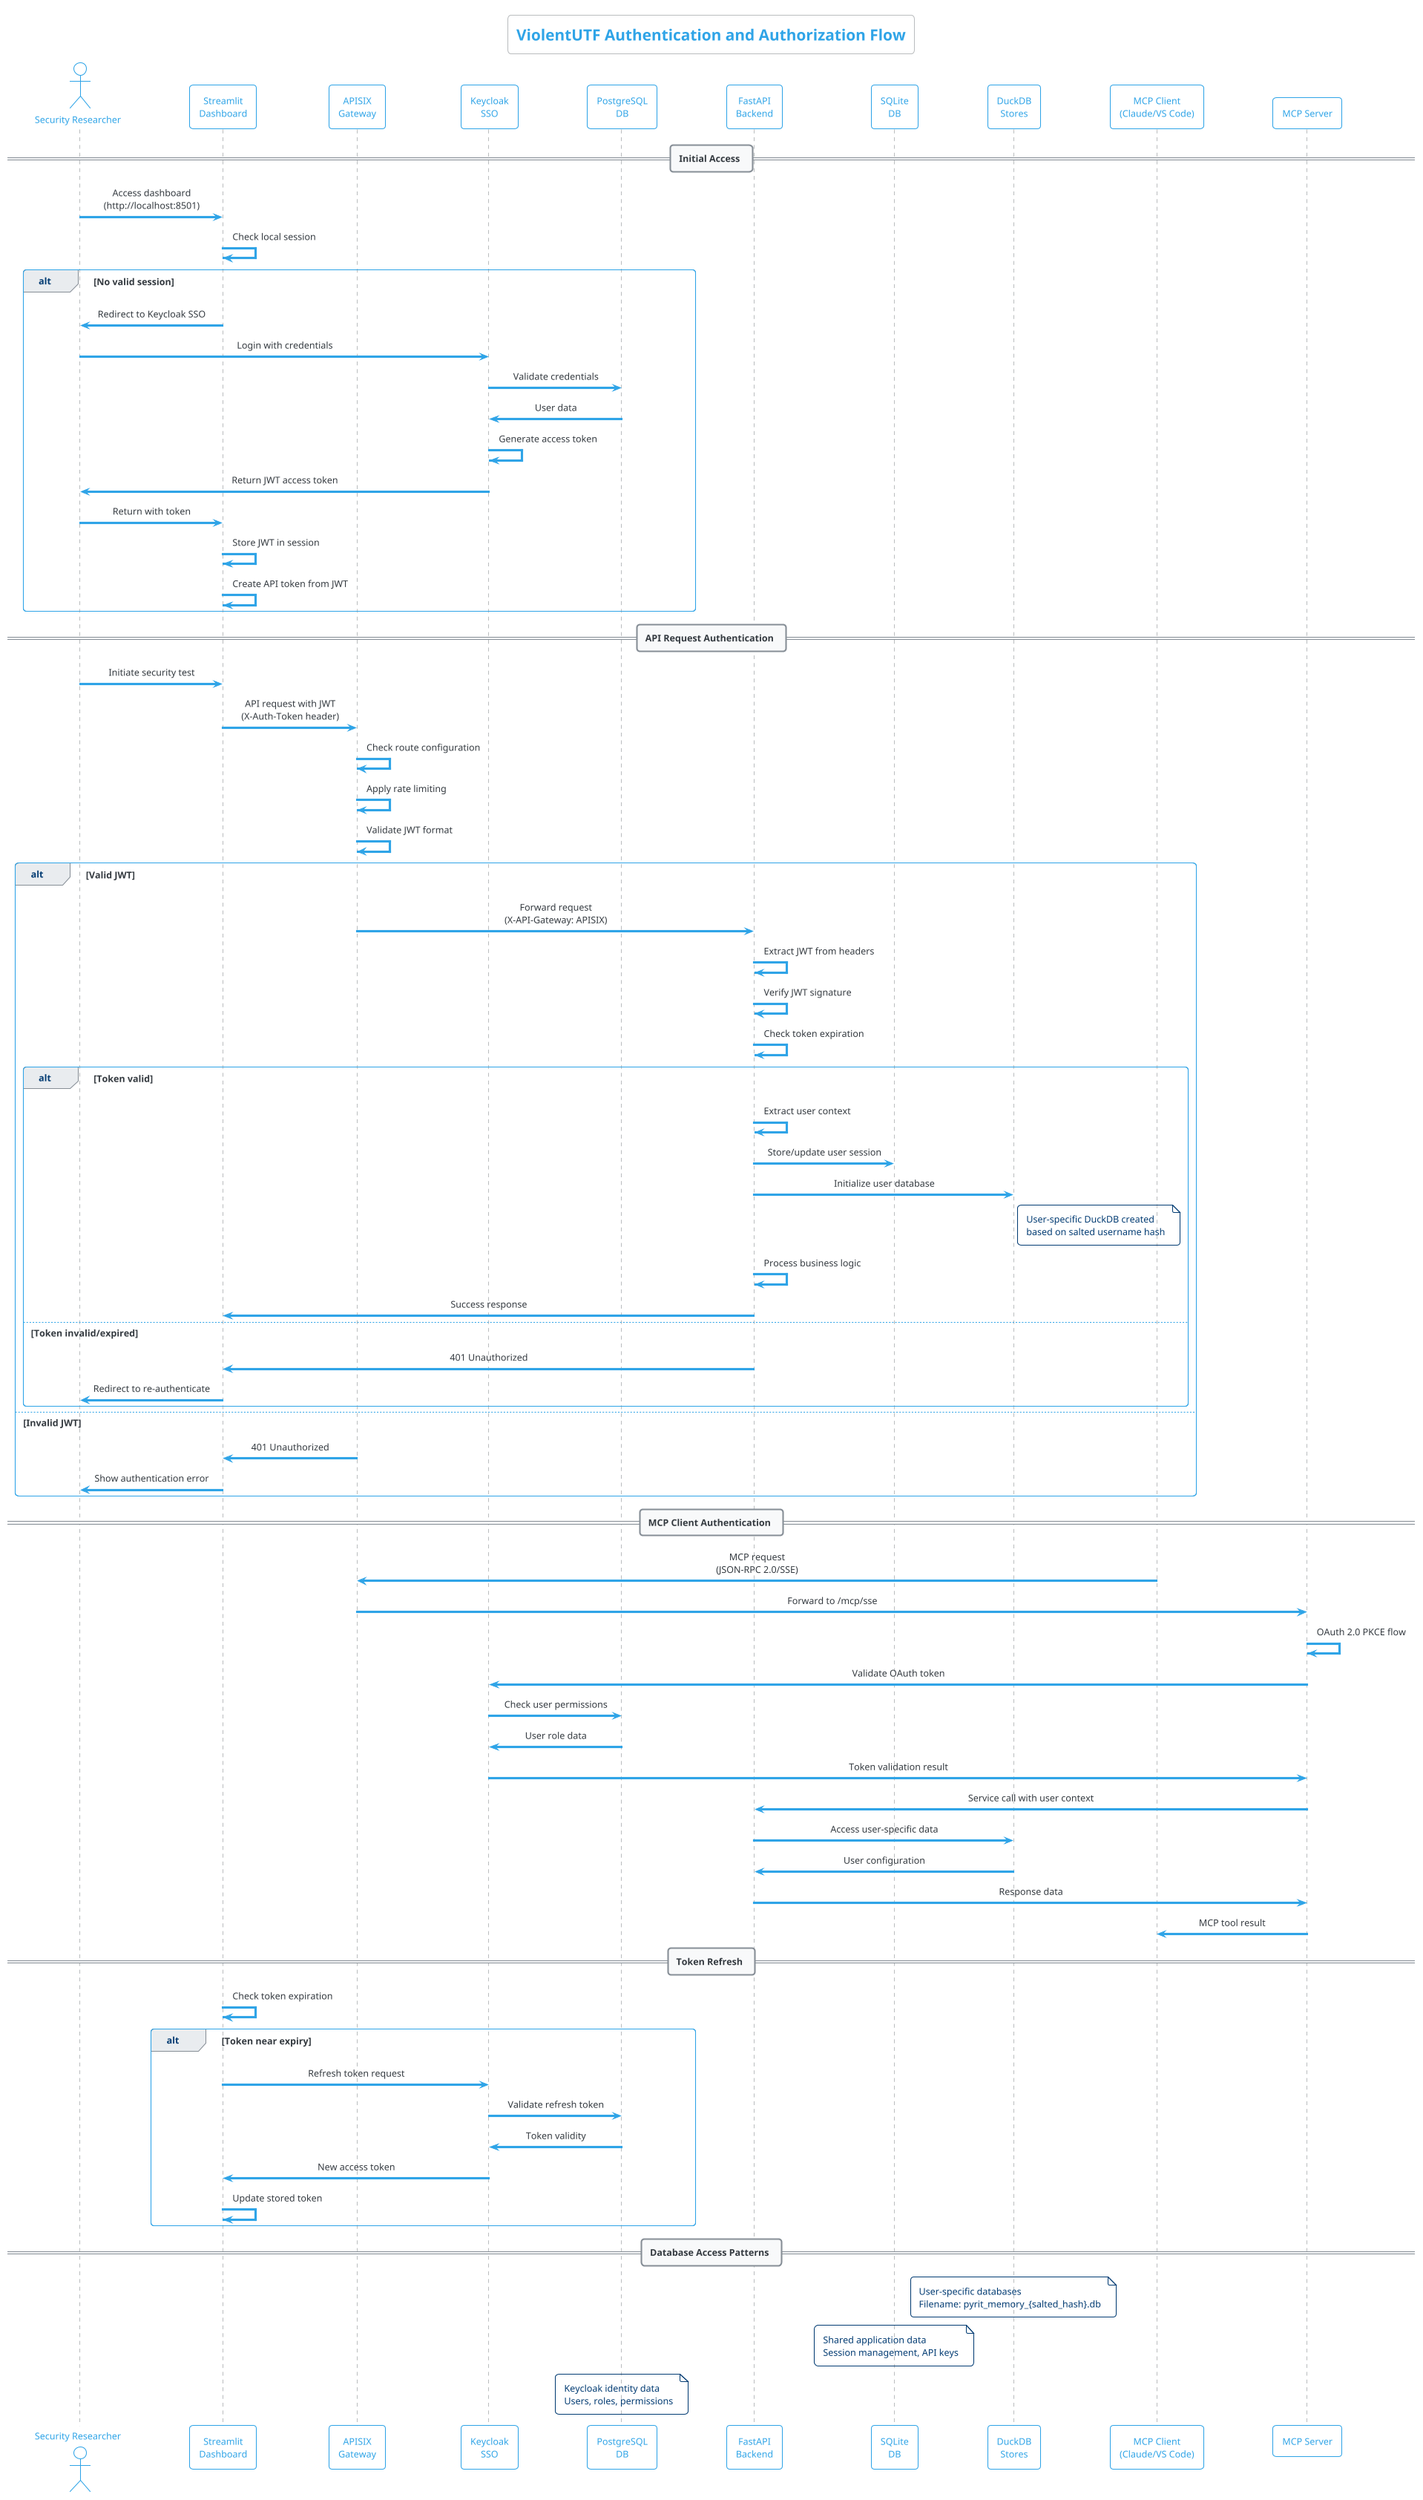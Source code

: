 @startuml Authentication Flow
!theme cerulean-outline
skinparam backgroundColor white
skinparam sequenceMessageAlign center

title ViolentUTF Authentication and Authorization Flow

actor "Security Researcher" as User
participant "Streamlit\nDashboard" as Streamlit
participant "APISIX\nGateway" as APISIX
participant "Keycloak\nSSO" as Keycloak
participant "PostgreSQL\nDB" as PostgresDB
participant "FastAPI\nBackend" as FastAPI
participant "SQLite\nDB" as SQLiteDB
participant "DuckDB\nStores" as DuckDB

== Initial Access ==
User -> Streamlit: Access dashboard\n(http://localhost:8501)
Streamlit -> Streamlit: Check local session
alt No valid session
    Streamlit -> User: Redirect to Keycloak SSO
    User -> Keycloak: Login with credentials
    Keycloak -> PostgresDB: Validate credentials
    PostgresDB -> Keycloak: User data
    Keycloak -> Keycloak: Generate access token
    Keycloak -> User: Return JWT access token
    User -> Streamlit: Return with token
    Streamlit -> Streamlit: Store JWT in session
    Streamlit -> Streamlit: Create API token from JWT
end

== API Request Authentication ==
User -> Streamlit: Initiate security test
Streamlit -> APISIX: API request with JWT\n(X-Auth-Token header)
APISIX -> APISIX: Check route configuration
APISIX -> APISIX: Apply rate limiting
APISIX -> APISIX: Validate JWT format

alt Valid JWT
    APISIX -> FastAPI: Forward request\n(X-API-Gateway: APISIX)
    FastAPI -> FastAPI: Extract JWT from headers
    FastAPI -> FastAPI: Verify JWT signature
    FastAPI -> FastAPI: Check token expiration

    alt Token valid
        FastAPI -> FastAPI: Extract user context
        FastAPI -> SQLiteDB: Store/update user session
        FastAPI -> DuckDB: Initialize user database
        note right of DuckDB: User-specific DuckDB created\nbased on salted username hash
        FastAPI -> FastAPI: Process business logic
        FastAPI -> Streamlit: Success response
    else Token invalid/expired
        FastAPI -> Streamlit: 401 Unauthorized
        Streamlit -> User: Redirect to re-authenticate
    end
else Invalid JWT
    APISIX -> Streamlit: 401 Unauthorized
    Streamlit -> User: Show authentication error
end

== MCP Client Authentication ==
participant "MCP Client\n(Claude/VS Code)" as MCPClient
participant "MCP Server" as MCPServer

MCPClient -> APISIX: MCP request\n(JSON-RPC 2.0/SSE)
APISIX -> MCPServer: Forward to /mcp/sse
MCPServer -> MCPServer: OAuth 2.0 PKCE flow
MCPServer -> Keycloak: Validate OAuth token
Keycloak -> PostgresDB: Check user permissions
PostgresDB -> Keycloak: User role data
Keycloak -> MCPServer: Token validation result
MCPServer -> FastAPI: Service call with user context
FastAPI -> DuckDB: Access user-specific data
DuckDB -> FastAPI: User configuration
FastAPI -> MCPServer: Response data
MCPServer -> MCPClient: MCP tool result

== Token Refresh ==
Streamlit -> Streamlit: Check token expiration
alt Token near expiry
    Streamlit -> Keycloak: Refresh token request
    Keycloak -> PostgresDB: Validate refresh token
    PostgresDB -> Keycloak: Token validity
    Keycloak -> Streamlit: New access token
    Streamlit -> Streamlit: Update stored token
end

== Database Access Patterns ==
note over DuckDB: User-specific databases\nFilename: pyrit_memory_{salted_hash}.db
note over SQLiteDB: Shared application data\nSession management, API keys
note over PostgresDB: Keycloak identity data\nUsers, roles, permissions

@enduml
